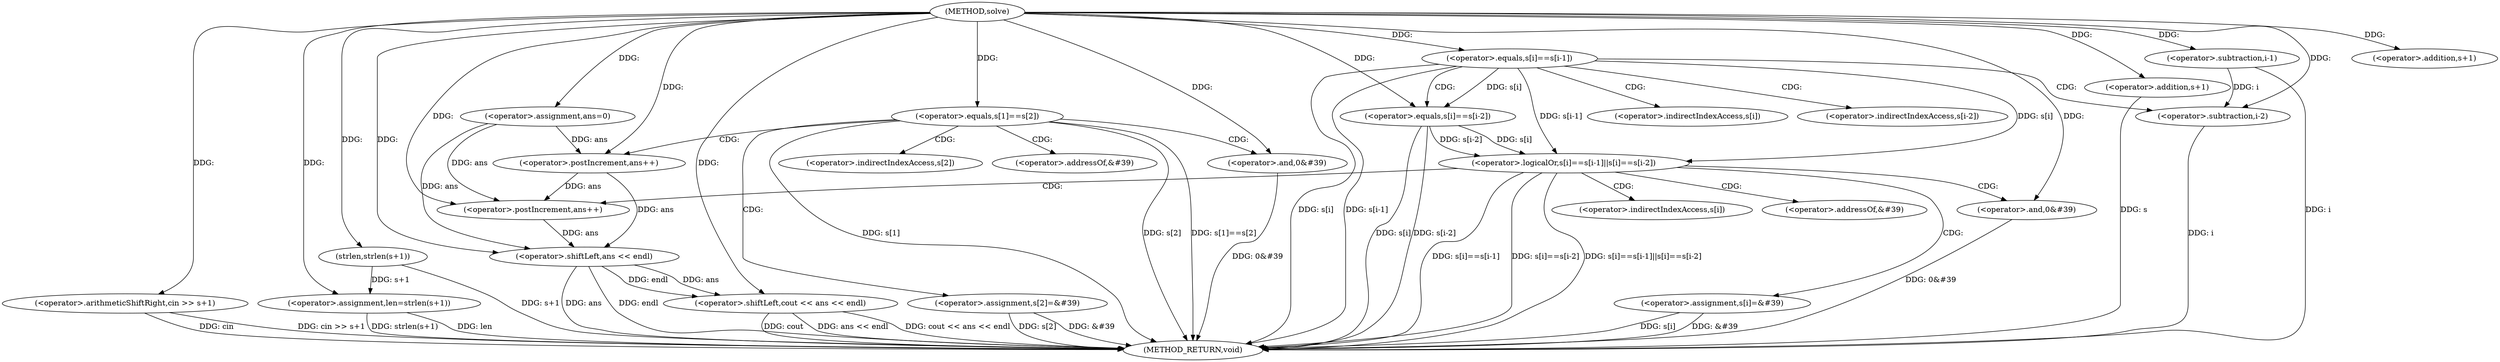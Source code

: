 digraph "solve" {  
"1000105" [label = "(METHOD,solve)" ]
"1000181" [label = "(METHOD_RETURN,void)" ]
"1000107" [label = "(<operator>.arithmeticShiftRight,cin >> s+1)" ]
"1000113" [label = "(<operator>.assignment,len=strlen(s+1))" ]
"1000120" [label = "(<operator>.assignment,ans=0)" ]
"1000176" [label = "(<operator>.shiftLeft,cout << ans << endl)" ]
"1000124" [label = "(<operator>.equals,s[1]==s[2])" ]
"1000109" [label = "(<operator>.addition,s+1)" ]
"1000115" [label = "(strlen,strlen(s+1))" ]
"1000132" [label = "(<operator>.postIncrement,ans++)" ]
"1000134" [label = "(<operator>.assignment,s[2]=&#39)" ]
"1000140" [label = "(<operator>.and,0&#39)" ]
"1000145" [label = "(<operator>.logicalOr,s[i]==s[i-1]||s[i]==s[i-2])" ]
"1000178" [label = "(<operator>.shiftLeft,ans << endl)" ]
"1000116" [label = "(<operator>.addition,s+1)" ]
"1000165" [label = "(<operator>.postIncrement,ans++)" ]
"1000167" [label = "(<operator>.assignment,s[i]=&#39)" ]
"1000173" [label = "(<operator>.and,0&#39)" ]
"1000146" [label = "(<operator>.equals,s[i]==s[i-1])" ]
"1000155" [label = "(<operator>.equals,s[i]==s[i-2])" ]
"1000152" [label = "(<operator>.subtraction,i-1)" ]
"1000161" [label = "(<operator>.subtraction,i-2)" ]
"1000135" [label = "(<operator>.indirectIndexAccess,s[2])" ]
"1000138" [label = "(<operator>.addressOf,&#39)" ]
"1000156" [label = "(<operator>.indirectIndexAccess,s[i])" ]
"1000159" [label = "(<operator>.indirectIndexAccess,s[i-2])" ]
"1000168" [label = "(<operator>.indirectIndexAccess,s[i])" ]
"1000171" [label = "(<operator>.addressOf,&#39)" ]
  "1000107" -> "1000181"  [ label = "DDG: cin >> s+1"] 
  "1000113" -> "1000181"  [ label = "DDG: len"] 
  "1000116" -> "1000181"  [ label = "DDG: s"] 
  "1000115" -> "1000181"  [ label = "DDG: s+1"] 
  "1000113" -> "1000181"  [ label = "DDG: strlen(s+1)"] 
  "1000124" -> "1000181"  [ label = "DDG: s[1]"] 
  "1000124" -> "1000181"  [ label = "DDG: s[2]"] 
  "1000124" -> "1000181"  [ label = "DDG: s[1]==s[2]"] 
  "1000134" -> "1000181"  [ label = "DDG: s[2]"] 
  "1000134" -> "1000181"  [ label = "DDG: &#39"] 
  "1000140" -> "1000181"  [ label = "DDG: 0&#39"] 
  "1000146" -> "1000181"  [ label = "DDG: s[i]"] 
  "1000152" -> "1000181"  [ label = "DDG: i"] 
  "1000146" -> "1000181"  [ label = "DDG: s[i-1]"] 
  "1000145" -> "1000181"  [ label = "DDG: s[i]==s[i-1]"] 
  "1000155" -> "1000181"  [ label = "DDG: s[i]"] 
  "1000161" -> "1000181"  [ label = "DDG: i"] 
  "1000155" -> "1000181"  [ label = "DDG: s[i-2]"] 
  "1000145" -> "1000181"  [ label = "DDG: s[i]==s[i-2]"] 
  "1000145" -> "1000181"  [ label = "DDG: s[i]==s[i-1]||s[i]==s[i-2]"] 
  "1000167" -> "1000181"  [ label = "DDG: s[i]"] 
  "1000167" -> "1000181"  [ label = "DDG: &#39"] 
  "1000173" -> "1000181"  [ label = "DDG: 0&#39"] 
  "1000178" -> "1000181"  [ label = "DDG: ans"] 
  "1000176" -> "1000181"  [ label = "DDG: ans << endl"] 
  "1000176" -> "1000181"  [ label = "DDG: cout << ans << endl"] 
  "1000178" -> "1000181"  [ label = "DDG: endl"] 
  "1000176" -> "1000181"  [ label = "DDG: cout"] 
  "1000107" -> "1000181"  [ label = "DDG: cin"] 
  "1000115" -> "1000113"  [ label = "DDG: s+1"] 
  "1000105" -> "1000120"  [ label = "DDG: "] 
  "1000105" -> "1000107"  [ label = "DDG: "] 
  "1000105" -> "1000113"  [ label = "DDG: "] 
  "1000105" -> "1000176"  [ label = "DDG: "] 
  "1000178" -> "1000176"  [ label = "DDG: ans"] 
  "1000178" -> "1000176"  [ label = "DDG: endl"] 
  "1000105" -> "1000109"  [ label = "DDG: "] 
  "1000105" -> "1000115"  [ label = "DDG: "] 
  "1000105" -> "1000124"  [ label = "DDG: "] 
  "1000120" -> "1000178"  [ label = "DDG: ans"] 
  "1000132" -> "1000178"  [ label = "DDG: ans"] 
  "1000165" -> "1000178"  [ label = "DDG: ans"] 
  "1000105" -> "1000178"  [ label = "DDG: "] 
  "1000105" -> "1000116"  [ label = "DDG: "] 
  "1000120" -> "1000132"  [ label = "DDG: ans"] 
  "1000105" -> "1000132"  [ label = "DDG: "] 
  "1000105" -> "1000140"  [ label = "DDG: "] 
  "1000146" -> "1000145"  [ label = "DDG: s[i]"] 
  "1000146" -> "1000145"  [ label = "DDG: s[i-1]"] 
  "1000155" -> "1000145"  [ label = "DDG: s[i]"] 
  "1000155" -> "1000145"  [ label = "DDG: s[i-2]"] 
  "1000105" -> "1000146"  [ label = "DDG: "] 
  "1000146" -> "1000155"  [ label = "DDG: s[i]"] 
  "1000105" -> "1000155"  [ label = "DDG: "] 
  "1000120" -> "1000165"  [ label = "DDG: ans"] 
  "1000132" -> "1000165"  [ label = "DDG: ans"] 
  "1000105" -> "1000165"  [ label = "DDG: "] 
  "1000105" -> "1000173"  [ label = "DDG: "] 
  "1000105" -> "1000152"  [ label = "DDG: "] 
  "1000152" -> "1000161"  [ label = "DDG: i"] 
  "1000105" -> "1000161"  [ label = "DDG: "] 
  "1000124" -> "1000132"  [ label = "CDG: "] 
  "1000124" -> "1000135"  [ label = "CDG: "] 
  "1000124" -> "1000140"  [ label = "CDG: "] 
  "1000124" -> "1000138"  [ label = "CDG: "] 
  "1000124" -> "1000134"  [ label = "CDG: "] 
  "1000145" -> "1000168"  [ label = "CDG: "] 
  "1000145" -> "1000167"  [ label = "CDG: "] 
  "1000145" -> "1000173"  [ label = "CDG: "] 
  "1000145" -> "1000171"  [ label = "CDG: "] 
  "1000145" -> "1000165"  [ label = "CDG: "] 
  "1000146" -> "1000159"  [ label = "CDG: "] 
  "1000146" -> "1000155"  [ label = "CDG: "] 
  "1000146" -> "1000156"  [ label = "CDG: "] 
  "1000146" -> "1000161"  [ label = "CDG: "] 
}
